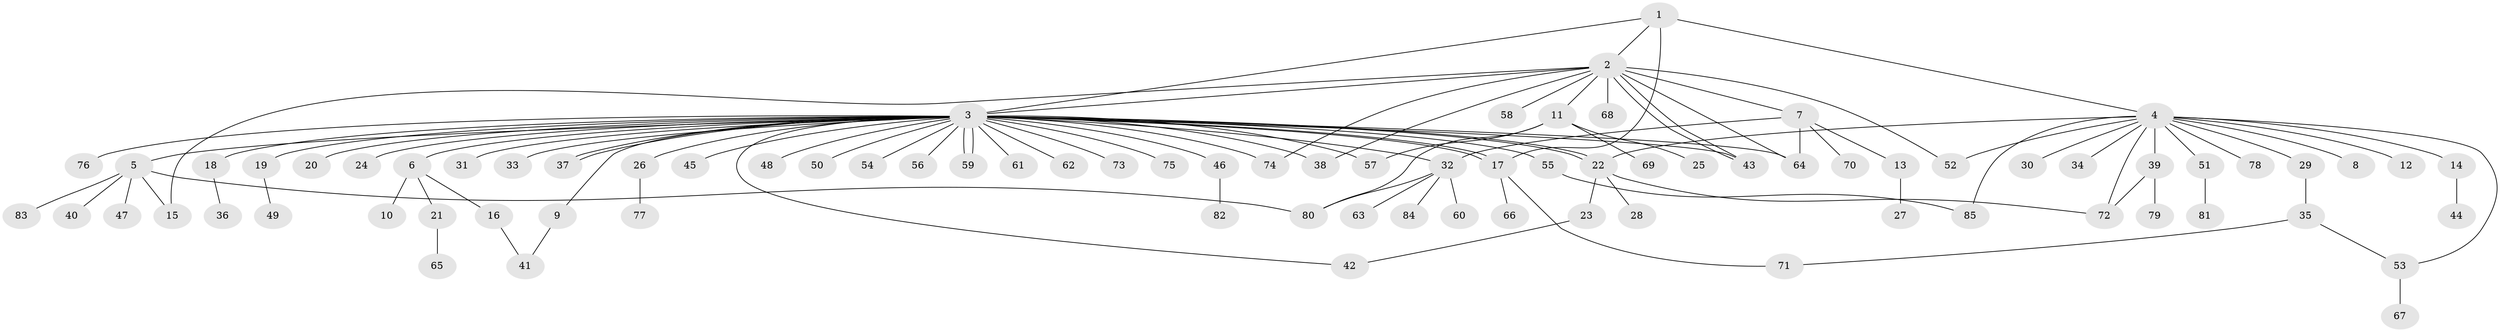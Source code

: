 // Generated by graph-tools (version 1.1) at 2025/49/03/09/25 03:49:55]
// undirected, 85 vertices, 110 edges
graph export_dot {
graph [start="1"]
  node [color=gray90,style=filled];
  1;
  2;
  3;
  4;
  5;
  6;
  7;
  8;
  9;
  10;
  11;
  12;
  13;
  14;
  15;
  16;
  17;
  18;
  19;
  20;
  21;
  22;
  23;
  24;
  25;
  26;
  27;
  28;
  29;
  30;
  31;
  32;
  33;
  34;
  35;
  36;
  37;
  38;
  39;
  40;
  41;
  42;
  43;
  44;
  45;
  46;
  47;
  48;
  49;
  50;
  51;
  52;
  53;
  54;
  55;
  56;
  57;
  58;
  59;
  60;
  61;
  62;
  63;
  64;
  65;
  66;
  67;
  68;
  69;
  70;
  71;
  72;
  73;
  74;
  75;
  76;
  77;
  78;
  79;
  80;
  81;
  82;
  83;
  84;
  85;
  1 -- 2;
  1 -- 3;
  1 -- 4;
  1 -- 17;
  2 -- 3;
  2 -- 7;
  2 -- 11;
  2 -- 15;
  2 -- 38;
  2 -- 43;
  2 -- 43;
  2 -- 52;
  2 -- 58;
  2 -- 64;
  2 -- 68;
  2 -- 74;
  3 -- 5;
  3 -- 6;
  3 -- 9;
  3 -- 17;
  3 -- 17;
  3 -- 18;
  3 -- 19;
  3 -- 20;
  3 -- 22;
  3 -- 22;
  3 -- 24;
  3 -- 26;
  3 -- 31;
  3 -- 32;
  3 -- 33;
  3 -- 37;
  3 -- 37;
  3 -- 38;
  3 -- 42;
  3 -- 43;
  3 -- 45;
  3 -- 46;
  3 -- 48;
  3 -- 50;
  3 -- 54;
  3 -- 55;
  3 -- 56;
  3 -- 57;
  3 -- 59;
  3 -- 59;
  3 -- 61;
  3 -- 62;
  3 -- 64;
  3 -- 73;
  3 -- 74;
  3 -- 75;
  3 -- 76;
  4 -- 8;
  4 -- 12;
  4 -- 14;
  4 -- 22;
  4 -- 29;
  4 -- 30;
  4 -- 34;
  4 -- 39;
  4 -- 51;
  4 -- 52;
  4 -- 53;
  4 -- 72;
  4 -- 78;
  4 -- 85;
  5 -- 15;
  5 -- 40;
  5 -- 47;
  5 -- 80;
  5 -- 83;
  6 -- 10;
  6 -- 16;
  6 -- 21;
  7 -- 13;
  7 -- 32;
  7 -- 64;
  7 -- 70;
  9 -- 41;
  11 -- 25;
  11 -- 57;
  11 -- 69;
  11 -- 80;
  13 -- 27;
  14 -- 44;
  16 -- 41;
  17 -- 66;
  17 -- 71;
  18 -- 36;
  19 -- 49;
  21 -- 65;
  22 -- 23;
  22 -- 28;
  22 -- 72;
  23 -- 42;
  26 -- 77;
  29 -- 35;
  32 -- 60;
  32 -- 63;
  32 -- 80;
  32 -- 84;
  35 -- 53;
  35 -- 71;
  39 -- 72;
  39 -- 79;
  46 -- 82;
  51 -- 81;
  53 -- 67;
  55 -- 85;
}
